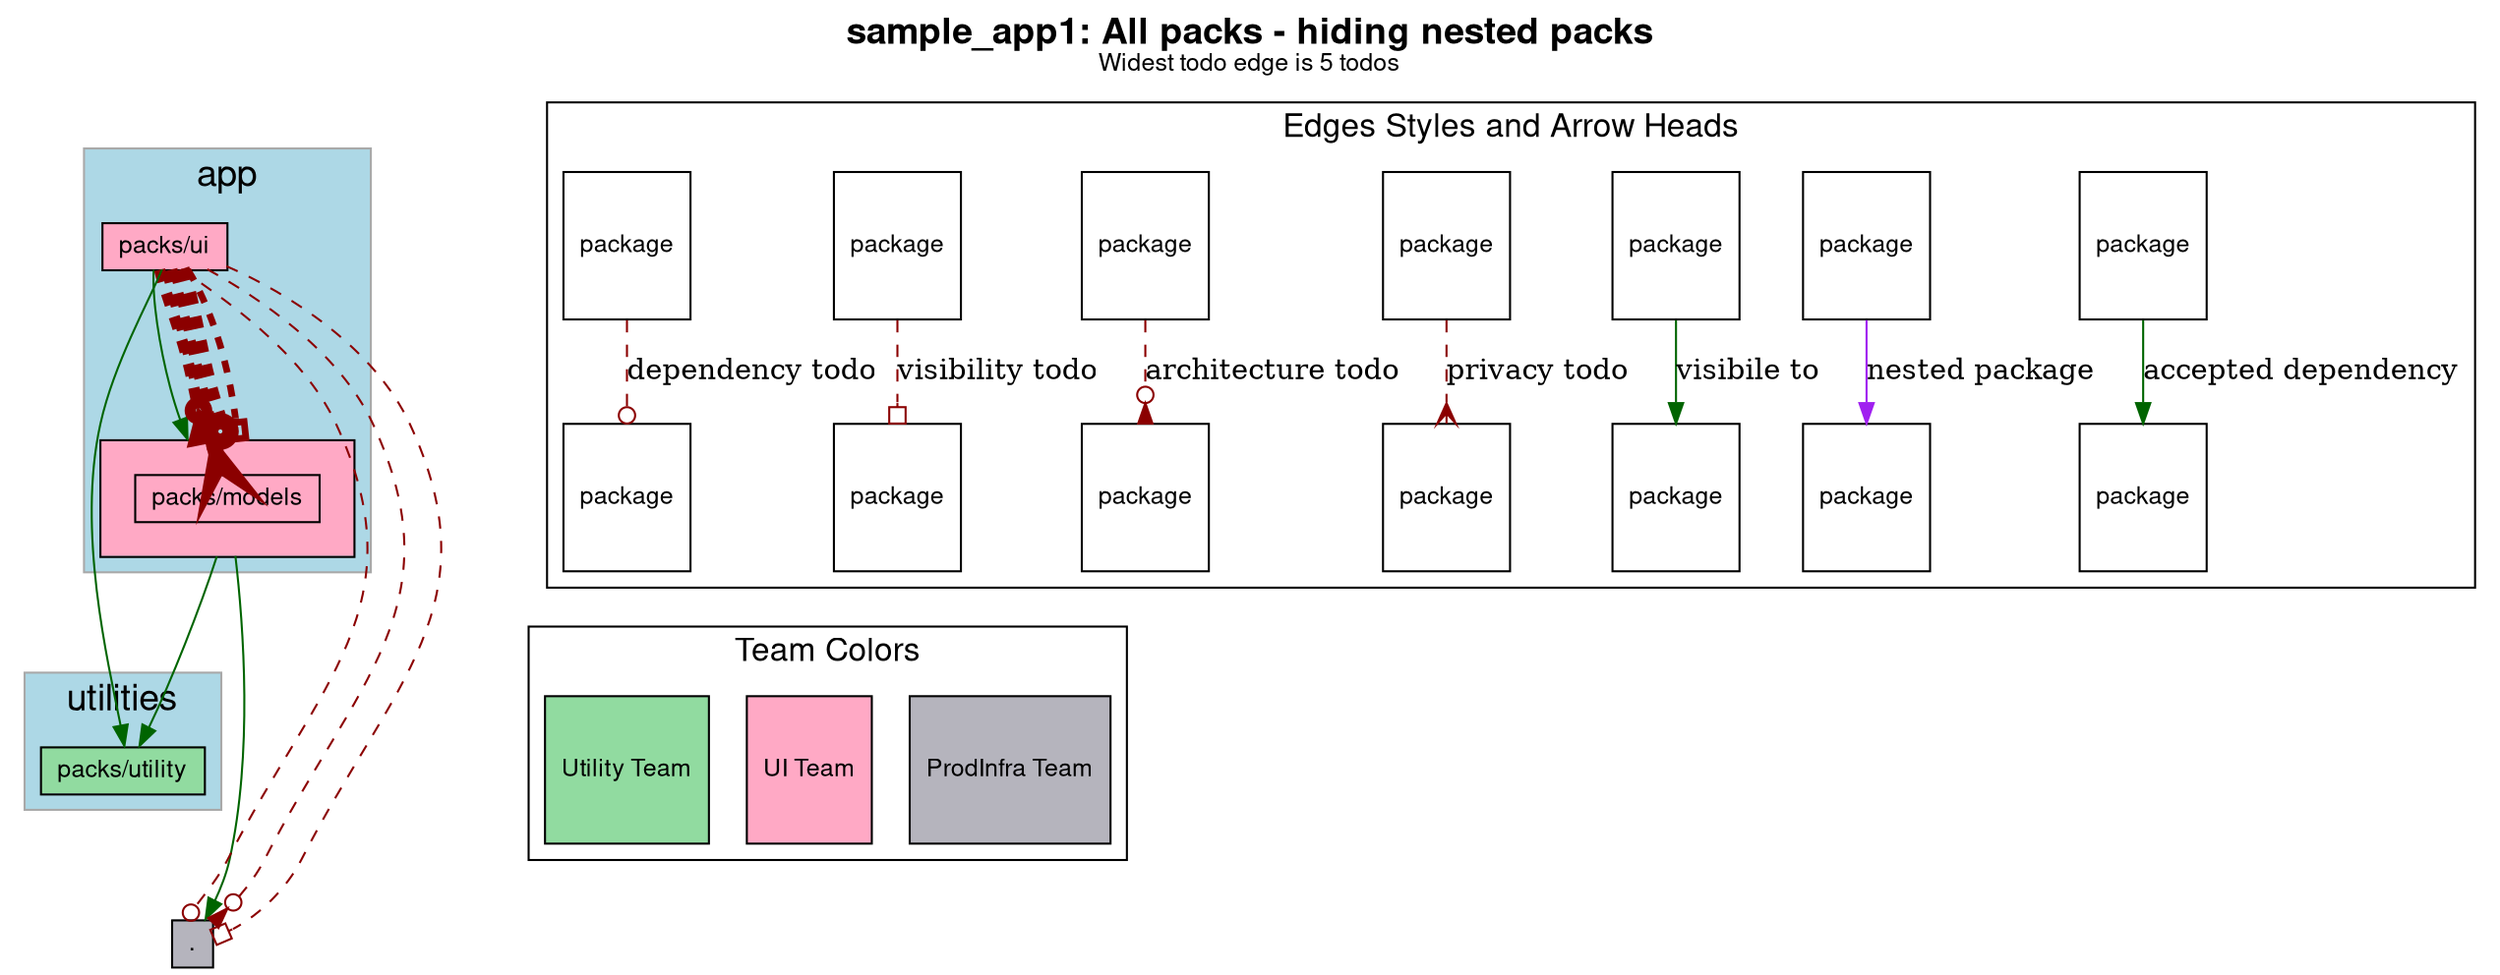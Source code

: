 digraph package_diagram {
  rankdir=TD
  graph [
    labelloc="t"
    fontname="Helvetica,Arial,sans-serif"
    dpi=100
    layout=dot
    label=<<b>sample_app1: All packs - hiding nested packs</b><br/><font point-size='12'>Widest todo edge is 5 todos</font>>
    fontsize=18
  ]
  node [
    fontname="Helvetica,Arial,sans-serif"
    fontsize=26.0
    fontcolor=black
    fillcolor=white
    color=black
    height=1.0
    style=filled
    shape=plain
  ]
    subgraph app {
      shape=box
      color=darkgrey
      fillcolor=lightblue
      style=filled
        label="app"
        cluster=true
        rank = 0        "packs/models" [
            fontsize=12.0
              URL="https://github.com/rubyatscale/visualize_packwerk/tree/main/spec/sample_app/packs/models"

              style=filled
              fillcolor="#FFA9C5"
            label= <
                <table border='0' cellborder='1' cellspacing='0' cellpadding='16'><tr><td>
                  <table border='0' cellborder='1' cellspacing='0' cellpadding='4'>
                    <tr> <td port='private'> packs/models </td> </tr>
                  </table>
                </td></tr></table>
              >
          ]
        
        "packs/ui" [
            fontsize=12.0
              URL="https://github.com/rubyatscale/visualize_packwerk/tree/main/spec/sample_app/packs/ui"

              style=filled
              fillcolor="#FFA9C5"
            label= <
                <table border='0' cellborder='1' cellspacing='0' cellpadding='4'>
                  <tr> <td align='left'> packs/ui </td> </tr>
                </table>
              >
          ]
        
    }
    subgraph utilities {
      shape=box
      color=darkgrey
      fillcolor=lightblue
      style=filled
        label="utilities"
        cluster=true
        rank = 1        "packs/utility" [
            fontsize=12.0
              URL="https://github.com/rubyatscale/visualize_packwerk/tree/main/spec/sample_app/packs/utility"

              style=filled
              fillcolor="#91DBA0"
            label= <
                <table border='0' cellborder='1' cellspacing='0' cellpadding='4'>
                  <tr> <td align='left'> packs/utility </td> </tr>
                </table>
              >
          ]
        
    }
              "packs/models" -> "packs/utility" [ style=invis ]
              "packs/ui" -> "packs/utility" [ style=invis ]
    subgraph NotInLayer {
      shape=box
      color=darkgrey
      fillcolor=lightblue
      style=filled
        cluster=false
        "." [
            fontsize=12.0
              URL="https://github.com/rubyatscale/visualize_packwerk/tree/main/spec/sample_app/"

              style=filled
              fillcolor="#B5B4BD"
            label= <
                <table border='0' cellborder='1' cellspacing='0' cellpadding='4'>
                  <tr> <td align='left'> . </td> </tr>
                </table>
              >
          ]
        
    }
              "packs/utility" -> "." [ style=invis ]
          "packs/models" -> "packs/utility" [ color=darkgreen ]
          "packs/models" -> "." [ color=darkgreen ]
          "packs/ui" -> "packs/models" [ color=darkgreen ]
          "packs/ui" -> "packs/utility" [ color=darkgreen ]
            "packs/ui" -> "." [ color=darkred style=dashed
                constraint=false
              # headlabel="dependency"
                arrowhead=odot
              penwidth=1.0            ]
            "packs/ui" -> "." [ color=darkred style=dashed
                constraint=false
              # headlabel="architecture"
                arrowhead=invodot
              penwidth=1.0            ]
            "packs/ui" -> "." [ color=darkred style=dashed
                constraint=false
              # headlabel="visibility"
                arrowhead=obox
              penwidth=1.0            ]
            "packs/ui" -> "packs/models" [ color=darkred style=dashed
                constraint=false
              # headlabel="dependency"
                arrowhead=odot
              penwidth=10.0            ]
            "packs/ui" -> "packs/models":private [ color=darkred style=dashed
                constraint=false
              # headlabel="privacy"
                arrowhead=crow
              penwidth=7.75            ]
            "packs/ui" -> "packs/models" [ color=darkred style=dashed
                constraint=false
              # headlabel="architecture"
                arrowhead=invodot
              penwidth=5.5            ]
            "packs/ui" -> "packs/models" [ color=darkred style=dashed
                constraint=false
              # headlabel="visibility"
                arrowhead=obox
              penwidth=3.25            ]
    subgraph cluster_legend {
      fontsize=16
      label="Edges Styles and Arrow Heads"
      A [ fontsize=12 shape=box label="package"]
      B [ fontsize=12 shape=box label="package"]
      K [ fontsize=12 shape=box label="package"]
      L [ fontsize=12 shape=box label="package"]
      M [ fontsize=12 shape=box label="package"]
      N [ fontsize=12 shape=box label="package"]

      C [ fontsize=12 shape=box label="package"]
      D [ fontsize=12 shape=box label="package"]
      E [ fontsize=12 shape=box label="package"]
      F [ fontsize=12 shape=box label="package"]
      G [ fontsize=12 shape=box label="package"]
      H [ fontsize=12 shape=box label="package"]
      I [ fontsize=12 shape=box label="package"]
      J [ fontsize=12 shape=box label="package"]

      A -> B [label="accepted dependency" color=darkgreen]
      K -> L [label="nested package" color=purple]
      M -> N [label="visibile to" color=darkgreen]

      C -> D [label="privacy todo" color=darkred style=dashed arrowhead=crow]
      E -> F [label="architecture todo" color=darkred style=dashed arrowhead=invodot]
      G -> H [label="visibility todo" color=darkred style=dashed arrowhead=obox]
      I -> J [label="dependency todo" color=darkred style=dashed arrowhead=odot]
    }
  subgraph cluster_teams_legend {
    fontsize=16
    label="Team Colors"

      "ProdInfra TeamProdInfra Team" [
        label="ProdInfra Team"
        style=filled
        fillcolor="#B5B4BD"
        fontsize=12
        shape=box
      ]

      "UI TeamUI Team" [
        label="UI Team"
        style=filled
        fillcolor="#FFA9C5"
        fontsize=12
        shape=box
      ]

      "Utility TeamUtility Team" [
        label="Utility Team"
        style=filled
        fillcolor="#91DBA0"
        fontsize=12
        shape=box
      ]

  }
    J -> "Utility TeamUtility Team" [style=invis]
}
